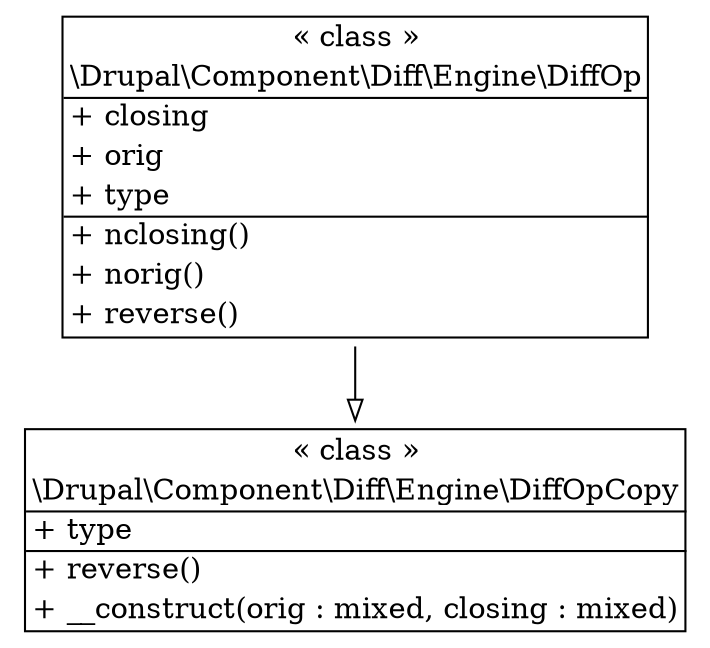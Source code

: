 digraph "Class Diagram" {
  node [shape=plaintext]
  "\\Drupal\\Component\\Diff\\Engine\\DiffOpCopy" [
    label=<
<table border="1" cellpadding="2" cellspacing="0" cellborder="0">
<tr><td align="center">&laquo; class &raquo;</td></tr>
<tr><td align="center" title="class DiffOpCopy">\\Drupal\\Component\\Diff\\Engine\\DiffOpCopy</td></tr><hr />
<tr><td align="left" title="public type">+ type</td></tr>
<hr />
<tr><td align="left" title="public reverse">+ reverse()</td></tr>
<tr><td align="left" title="public __construct">+ __construct(orig : mixed, closing : mixed)</td></tr>
</table>
  >
  ];
  "\\Drupal\\Component\\Diff\\Engine\\DiffOp" [
    label=<
<table border="1" cellpadding="2" cellspacing="0" cellborder="0">
<tr><td align="center">&laquo; class &raquo;</td></tr>
<tr><td align="center" title="class DiffOp">\\Drupal\\Component\\Diff\\Engine\\DiffOp</td></tr><hr />
<tr><td align="left" title="public closing">+ closing</td></tr>
<tr><td align="left" title="public orig">+ orig</td></tr>
<tr><td align="left" title="public type">+ type</td></tr>
<hr />
<tr><td align="left" title="public nclosing">+ nclosing()</td></tr>
<tr><td align="left" title="public norig">+ norig()</td></tr>
<tr><td align="left" title="public reverse">+ reverse()</td></tr>
</table>
  >
  ];
"\\Drupal\\Component\\Diff\\Engine\\DiffOp" -> "\\Drupal\\Component\\Diff\\Engine\\DiffOpCopy" [arrowhead="empty"];

}